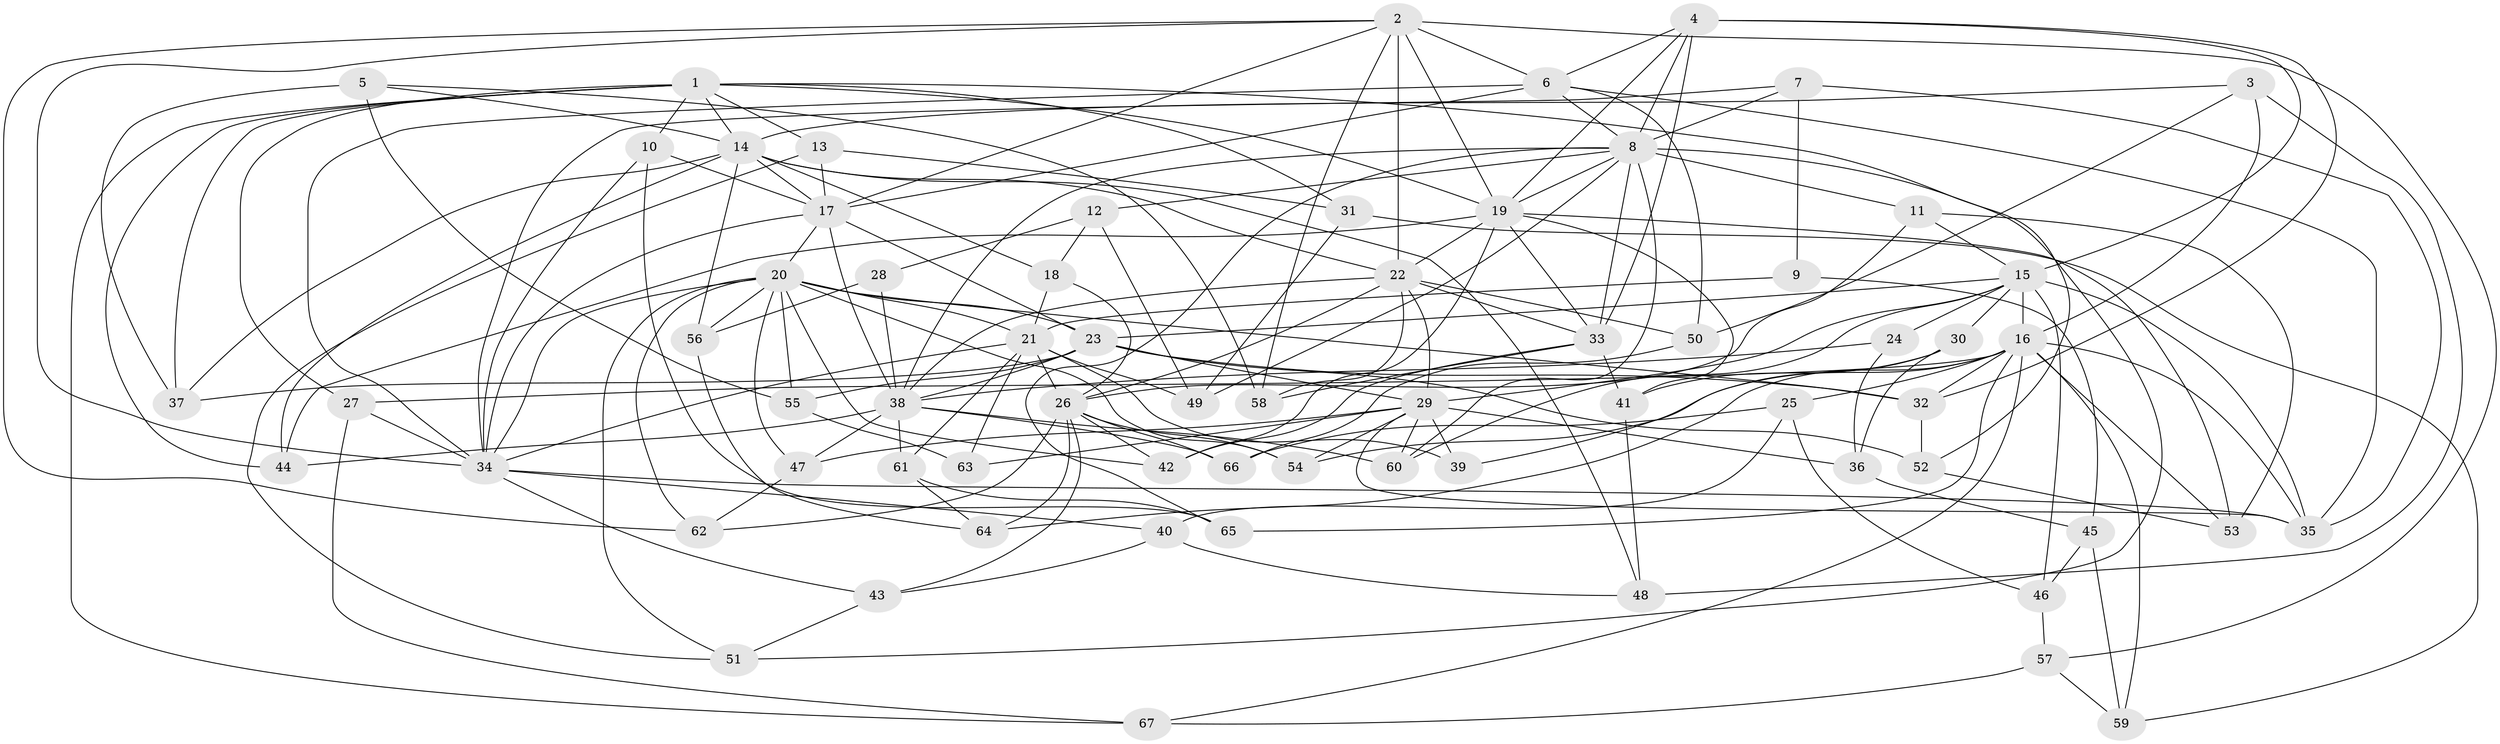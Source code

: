 // original degree distribution, {4: 1.0}
// Generated by graph-tools (version 1.1) at 2025/38/03/09/25 02:38:16]
// undirected, 67 vertices, 186 edges
graph export_dot {
graph [start="1"]
  node [color=gray90,style=filled];
  1;
  2;
  3;
  4;
  5;
  6;
  7;
  8;
  9;
  10;
  11;
  12;
  13;
  14;
  15;
  16;
  17;
  18;
  19;
  20;
  21;
  22;
  23;
  24;
  25;
  26;
  27;
  28;
  29;
  30;
  31;
  32;
  33;
  34;
  35;
  36;
  37;
  38;
  39;
  40;
  41;
  42;
  43;
  44;
  45;
  46;
  47;
  48;
  49;
  50;
  51;
  52;
  53;
  54;
  55;
  56;
  57;
  58;
  59;
  60;
  61;
  62;
  63;
  64;
  65;
  66;
  67;
  1 -- 10 [weight=1.0];
  1 -- 13 [weight=1.0];
  1 -- 14 [weight=1.0];
  1 -- 19 [weight=1.0];
  1 -- 27 [weight=1.0];
  1 -- 31 [weight=1.0];
  1 -- 37 [weight=1.0];
  1 -- 44 [weight=1.0];
  1 -- 52 [weight=1.0];
  1 -- 67 [weight=1.0];
  2 -- 6 [weight=1.0];
  2 -- 17 [weight=1.0];
  2 -- 19 [weight=1.0];
  2 -- 22 [weight=3.0];
  2 -- 34 [weight=1.0];
  2 -- 57 [weight=1.0];
  2 -- 58 [weight=1.0];
  2 -- 62 [weight=1.0];
  3 -- 14 [weight=1.0];
  3 -- 16 [weight=1.0];
  3 -- 48 [weight=1.0];
  3 -- 50 [weight=1.0];
  4 -- 6 [weight=1.0];
  4 -- 8 [weight=1.0];
  4 -- 15 [weight=1.0];
  4 -- 19 [weight=1.0];
  4 -- 32 [weight=1.0];
  4 -- 33 [weight=1.0];
  5 -- 14 [weight=1.0];
  5 -- 37 [weight=1.0];
  5 -- 55 [weight=1.0];
  5 -- 58 [weight=1.0];
  6 -- 8 [weight=1.0];
  6 -- 17 [weight=2.0];
  6 -- 34 [weight=2.0];
  6 -- 35 [weight=2.0];
  6 -- 50 [weight=1.0];
  7 -- 8 [weight=1.0];
  7 -- 9 [weight=1.0];
  7 -- 34 [weight=1.0];
  7 -- 35 [weight=1.0];
  8 -- 11 [weight=1.0];
  8 -- 12 [weight=1.0];
  8 -- 19 [weight=1.0];
  8 -- 33 [weight=1.0];
  8 -- 38 [weight=1.0];
  8 -- 49 [weight=1.0];
  8 -- 51 [weight=1.0];
  8 -- 60 [weight=1.0];
  8 -- 65 [weight=1.0];
  9 -- 21 [weight=2.0];
  9 -- 45 [weight=1.0];
  10 -- 17 [weight=1.0];
  10 -- 34 [weight=1.0];
  10 -- 65 [weight=1.0];
  11 -- 15 [weight=1.0];
  11 -- 26 [weight=1.0];
  11 -- 53 [weight=1.0];
  12 -- 18 [weight=1.0];
  12 -- 28 [weight=1.0];
  12 -- 49 [weight=1.0];
  13 -- 17 [weight=1.0];
  13 -- 31 [weight=1.0];
  13 -- 51 [weight=1.0];
  14 -- 17 [weight=1.0];
  14 -- 18 [weight=1.0];
  14 -- 22 [weight=1.0];
  14 -- 37 [weight=1.0];
  14 -- 44 [weight=1.0];
  14 -- 48 [weight=1.0];
  14 -- 56 [weight=1.0];
  15 -- 16 [weight=1.0];
  15 -- 23 [weight=1.0];
  15 -- 24 [weight=2.0];
  15 -- 29 [weight=1.0];
  15 -- 30 [weight=1.0];
  15 -- 35 [weight=2.0];
  15 -- 46 [weight=1.0];
  15 -- 60 [weight=1.0];
  16 -- 25 [weight=1.0];
  16 -- 27 [weight=1.0];
  16 -- 32 [weight=1.0];
  16 -- 35 [weight=1.0];
  16 -- 53 [weight=1.0];
  16 -- 54 [weight=1.0];
  16 -- 59 [weight=1.0];
  16 -- 64 [weight=1.0];
  16 -- 65 [weight=1.0];
  16 -- 67 [weight=1.0];
  17 -- 20 [weight=1.0];
  17 -- 23 [weight=1.0];
  17 -- 34 [weight=1.0];
  17 -- 38 [weight=1.0];
  18 -- 21 [weight=1.0];
  18 -- 26 [weight=1.0];
  19 -- 22 [weight=2.0];
  19 -- 33 [weight=2.0];
  19 -- 41 [weight=1.0];
  19 -- 42 [weight=1.0];
  19 -- 44 [weight=1.0];
  19 -- 53 [weight=1.0];
  20 -- 21 [weight=1.0];
  20 -- 23 [weight=1.0];
  20 -- 32 [weight=1.0];
  20 -- 34 [weight=1.0];
  20 -- 42 [weight=1.0];
  20 -- 47 [weight=1.0];
  20 -- 51 [weight=1.0];
  20 -- 54 [weight=1.0];
  20 -- 55 [weight=1.0];
  20 -- 56 [weight=1.0];
  20 -- 62 [weight=1.0];
  21 -- 26 [weight=1.0];
  21 -- 34 [weight=1.0];
  21 -- 39 [weight=1.0];
  21 -- 49 [weight=1.0];
  21 -- 61 [weight=1.0];
  21 -- 63 [weight=1.0];
  22 -- 26 [weight=1.0];
  22 -- 29 [weight=1.0];
  22 -- 33 [weight=1.0];
  22 -- 38 [weight=1.0];
  22 -- 50 [weight=1.0];
  22 -- 58 [weight=1.0];
  23 -- 29 [weight=1.0];
  23 -- 32 [weight=2.0];
  23 -- 37 [weight=1.0];
  23 -- 38 [weight=1.0];
  23 -- 52 [weight=1.0];
  23 -- 55 [weight=1.0];
  24 -- 36 [weight=1.0];
  24 -- 38 [weight=1.0];
  25 -- 40 [weight=1.0];
  25 -- 46 [weight=1.0];
  25 -- 66 [weight=1.0];
  26 -- 42 [weight=1.0];
  26 -- 43 [weight=1.0];
  26 -- 54 [weight=1.0];
  26 -- 62 [weight=1.0];
  26 -- 64 [weight=1.0];
  26 -- 66 [weight=1.0];
  27 -- 34 [weight=1.0];
  27 -- 67 [weight=1.0];
  28 -- 38 [weight=2.0];
  28 -- 56 [weight=1.0];
  29 -- 35 [weight=1.0];
  29 -- 36 [weight=1.0];
  29 -- 39 [weight=2.0];
  29 -- 47 [weight=1.0];
  29 -- 54 [weight=1.0];
  29 -- 60 [weight=1.0];
  29 -- 63 [weight=2.0];
  30 -- 36 [weight=1.0];
  30 -- 39 [weight=1.0];
  30 -- 41 [weight=1.0];
  31 -- 49 [weight=1.0];
  31 -- 59 [weight=1.0];
  32 -- 52 [weight=1.0];
  33 -- 41 [weight=1.0];
  33 -- 42 [weight=1.0];
  33 -- 58 [weight=1.0];
  34 -- 35 [weight=1.0];
  34 -- 40 [weight=1.0];
  34 -- 43 [weight=1.0];
  36 -- 45 [weight=1.0];
  38 -- 44 [weight=1.0];
  38 -- 47 [weight=1.0];
  38 -- 60 [weight=1.0];
  38 -- 61 [weight=1.0];
  38 -- 66 [weight=1.0];
  40 -- 43 [weight=1.0];
  40 -- 48 [weight=1.0];
  41 -- 48 [weight=1.0];
  43 -- 51 [weight=1.0];
  45 -- 46 [weight=1.0];
  45 -- 59 [weight=1.0];
  46 -- 57 [weight=1.0];
  47 -- 62 [weight=1.0];
  50 -- 66 [weight=1.0];
  52 -- 53 [weight=1.0];
  55 -- 63 [weight=1.0];
  56 -- 64 [weight=1.0];
  57 -- 59 [weight=1.0];
  57 -- 67 [weight=1.0];
  61 -- 64 [weight=1.0];
  61 -- 65 [weight=1.0];
}
